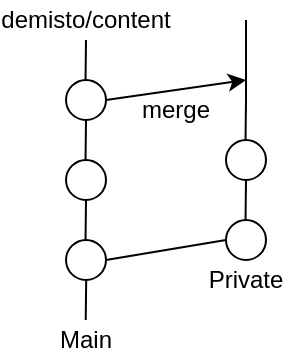 <mxfile version="14.6.11" type="device"><diagram id="bGl47Fyo02z5KqBl4Z9Z" name="Page-1"><mxGraphModel dx="441" dy="260" grid="1" gridSize="10" guides="1" tooltips="1" connect="1" arrows="1" fold="1" page="1" pageScale="1" pageWidth="850" pageHeight="1100" math="0" shadow="0"><root><mxCell id="0"/><mxCell id="1" parent="0"/><mxCell id="-Vk49BFHE1neJU0KIwxJ-2" value="" style="ellipse;whiteSpace=wrap;html=1;aspect=fixed;" vertex="1" parent="1"><mxGeometry x="170" y="200" width="20" height="20" as="geometry"/></mxCell><mxCell id="-Vk49BFHE1neJU0KIwxJ-3" value="" style="ellipse;whiteSpace=wrap;html=1;aspect=fixed;" vertex="1" parent="1"><mxGeometry x="170" y="240" width="20" height="20" as="geometry"/></mxCell><mxCell id="-Vk49BFHE1neJU0KIwxJ-4" value="" style="ellipse;whiteSpace=wrap;html=1;aspect=fixed;" vertex="1" parent="1"><mxGeometry x="170" y="280" width="20" height="20" as="geometry"/></mxCell><mxCell id="-Vk49BFHE1neJU0KIwxJ-5" value="" style="endArrow=none;html=1;" edge="1" parent="1"><mxGeometry width="50" height="50" relative="1" as="geometry"><mxPoint x="179.76" y="280" as="sourcePoint"/><mxPoint x="180" y="260" as="targetPoint"/></mxGeometry></mxCell><mxCell id="-Vk49BFHE1neJU0KIwxJ-6" value="" style="endArrow=none;html=1;" edge="1" parent="1"><mxGeometry width="50" height="50" relative="1" as="geometry"><mxPoint x="179.76" y="240" as="sourcePoint"/><mxPoint x="180" y="220" as="targetPoint"/></mxGeometry></mxCell><mxCell id="-Vk49BFHE1neJU0KIwxJ-7" value="" style="endArrow=none;html=1;" edge="1" parent="1"><mxGeometry width="50" height="50" relative="1" as="geometry"><mxPoint x="179.76" y="200" as="sourcePoint"/><mxPoint x="180" y="180" as="targetPoint"/></mxGeometry></mxCell><mxCell id="-Vk49BFHE1neJU0KIwxJ-8" value="" style="endArrow=none;html=1;" edge="1" parent="1"><mxGeometry width="50" height="50" relative="1" as="geometry"><mxPoint x="179.86" y="320" as="sourcePoint"/><mxPoint x="180.1" y="300" as="targetPoint"/></mxGeometry></mxCell><mxCell id="-Vk49BFHE1neJU0KIwxJ-11" value="" style="ellipse;whiteSpace=wrap;html=1;aspect=fixed;" vertex="1" parent="1"><mxGeometry x="250" y="230" width="20" height="20" as="geometry"/></mxCell><mxCell id="-Vk49BFHE1neJU0KIwxJ-12" value="" style="ellipse;whiteSpace=wrap;html=1;aspect=fixed;" vertex="1" parent="1"><mxGeometry x="250" y="270" width="20" height="20" as="geometry"/></mxCell><mxCell id="-Vk49BFHE1neJU0KIwxJ-13" value="" style="endArrow=none;html=1;" edge="1" parent="1"><mxGeometry width="50" height="50" relative="1" as="geometry"><mxPoint x="259.76" y="270" as="sourcePoint"/><mxPoint x="260" y="250" as="targetPoint"/></mxGeometry></mxCell><mxCell id="-Vk49BFHE1neJU0KIwxJ-14" value="" style="endArrow=none;html=1;" edge="1" parent="1"><mxGeometry width="50" height="50" relative="1" as="geometry"><mxPoint x="259.76" y="230" as="sourcePoint"/><mxPoint x="260" y="210" as="targetPoint"/></mxGeometry></mxCell><mxCell id="-Vk49BFHE1neJU0KIwxJ-15" value="" style="endArrow=none;html=1;" edge="1" parent="1"><mxGeometry width="50" height="50" relative="1" as="geometry"><mxPoint x="260" y="210" as="sourcePoint"/><mxPoint x="260" y="170" as="targetPoint"/></mxGeometry></mxCell><mxCell id="-Vk49BFHE1neJU0KIwxJ-20" value="" style="endArrow=none;html=1;entryX=0;entryY=0.5;entryDx=0;entryDy=0;" edge="1" parent="1" target="-Vk49BFHE1neJU0KIwxJ-12"><mxGeometry width="50" height="50" relative="1" as="geometry"><mxPoint x="190" y="290" as="sourcePoint"/><mxPoint x="240" y="240" as="targetPoint"/></mxGeometry></mxCell><mxCell id="-Vk49BFHE1neJU0KIwxJ-21" value="" style="endArrow=classic;html=1;" edge="1" parent="1"><mxGeometry width="50" height="50" relative="1" as="geometry"><mxPoint x="190" y="210" as="sourcePoint"/><mxPoint x="260" y="200" as="targetPoint"/></mxGeometry></mxCell><mxCell id="-Vk49BFHE1neJU0KIwxJ-22" value="merge" style="text;html=1;strokeColor=none;fillColor=none;align=center;verticalAlign=middle;whiteSpace=wrap;rounded=0;" vertex="1" parent="1"><mxGeometry x="210" y="210" width="30" height="10" as="geometry"/></mxCell><mxCell id="-Vk49BFHE1neJU0KIwxJ-24" value="Main" style="text;html=1;strokeColor=none;fillColor=none;align=center;verticalAlign=middle;whiteSpace=wrap;rounded=0;" vertex="1" parent="1"><mxGeometry x="160" y="320" width="40" height="20" as="geometry"/></mxCell><mxCell id="-Vk49BFHE1neJU0KIwxJ-25" value="demisto/content" style="text;html=1;strokeColor=none;fillColor=none;align=center;verticalAlign=middle;whiteSpace=wrap;rounded=0;" vertex="1" parent="1"><mxGeometry x="160" y="160" width="40" height="20" as="geometry"/></mxCell><mxCell id="-Vk49BFHE1neJU0KIwxJ-27" value="Private" style="text;html=1;strokeColor=none;fillColor=none;align=center;verticalAlign=middle;whiteSpace=wrap;rounded=0;" vertex="1" parent="1"><mxGeometry x="240" y="290" width="40" height="20" as="geometry"/></mxCell></root></mxGraphModel></diagram></mxfile>